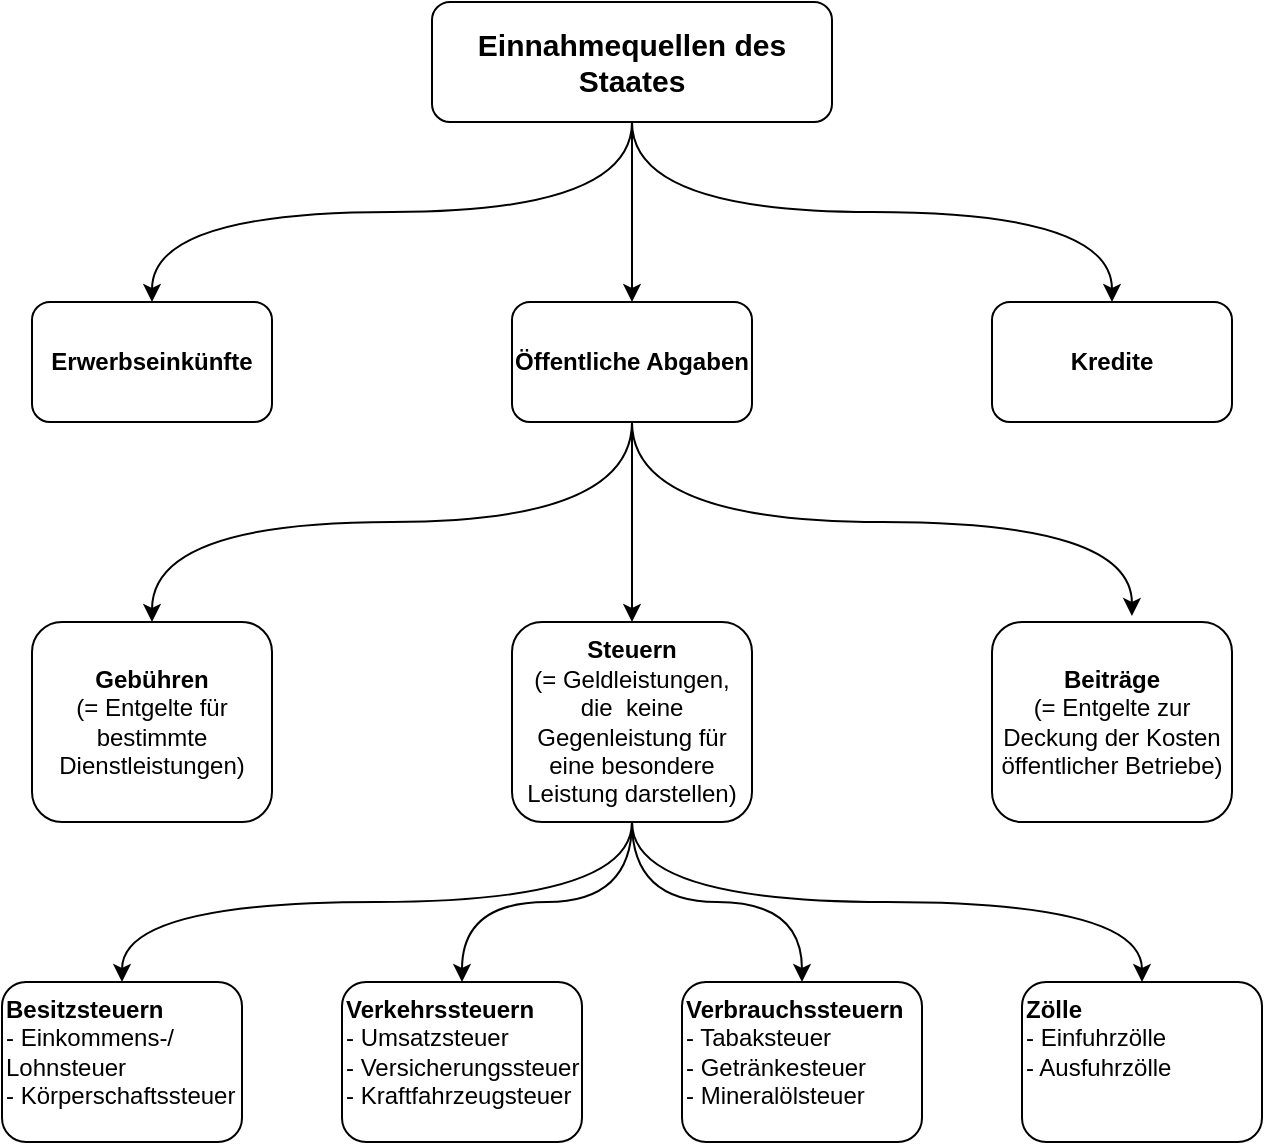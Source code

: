 <mxfile version="14.4.2" type="device"><diagram id="DHFTkxx6taJ33xNlMea1" name="Page-1"><mxGraphModel dx="1422" dy="769" grid="1" gridSize="10" guides="1" tooltips="1" connect="1" arrows="1" fold="1" page="1" pageScale="1" pageWidth="850" pageHeight="1100" math="0" shadow="0"><root><mxCell id="0"/><mxCell id="1" parent="0"/><mxCell id="aGwRu4hp2SujieT0Q38O-8" style="edgeStyle=orthogonalEdgeStyle;rounded=0;orthogonalLoop=1;jettySize=auto;html=1;exitX=0.5;exitY=1;exitDx=0;exitDy=0;entryX=0.5;entryY=0;entryDx=0;entryDy=0;" edge="1" parent="1" source="aGwRu4hp2SujieT0Q38O-1" target="aGwRu4hp2SujieT0Q38O-3"><mxGeometry relative="1" as="geometry"/></mxCell><mxCell id="aGwRu4hp2SujieT0Q38O-9" style="edgeStyle=orthogonalEdgeStyle;rounded=0;orthogonalLoop=1;jettySize=auto;html=1;exitX=0.5;exitY=1;exitDx=0;exitDy=0;entryX=0.5;entryY=0;entryDx=0;entryDy=0;curved=1;" edge="1" parent="1" source="aGwRu4hp2SujieT0Q38O-1" target="aGwRu4hp2SujieT0Q38O-2"><mxGeometry relative="1" as="geometry"/></mxCell><mxCell id="aGwRu4hp2SujieT0Q38O-10" style="edgeStyle=orthogonalEdgeStyle;rounded=0;orthogonalLoop=1;jettySize=auto;html=1;exitX=0.5;exitY=1;exitDx=0;exitDy=0;entryX=0.5;entryY=0;entryDx=0;entryDy=0;curved=1;" edge="1" parent="1" source="aGwRu4hp2SujieT0Q38O-1" target="aGwRu4hp2SujieT0Q38O-4"><mxGeometry relative="1" as="geometry"/></mxCell><mxCell id="aGwRu4hp2SujieT0Q38O-1" value="&lt;font style=&quot;font-size: 15px&quot;&gt;&lt;b&gt;Einnahmequellen des Staates&lt;/b&gt;&lt;/font&gt;" style="rounded=1;whiteSpace=wrap;html=1;" vertex="1" parent="1"><mxGeometry x="300" y="20" width="200" height="60" as="geometry"/></mxCell><mxCell id="aGwRu4hp2SujieT0Q38O-2" value="&lt;b&gt;Erwerbseinkünfte&lt;/b&gt;" style="rounded=1;whiteSpace=wrap;html=1;" vertex="1" parent="1"><mxGeometry x="100" y="170" width="120" height="60" as="geometry"/></mxCell><mxCell id="aGwRu4hp2SujieT0Q38O-11" style="edgeStyle=orthogonalEdgeStyle;rounded=0;orthogonalLoop=1;jettySize=auto;html=1;exitX=0.5;exitY=1;exitDx=0;exitDy=0;entryX=0.5;entryY=0;entryDx=0;entryDy=0;" edge="1" parent="1" source="aGwRu4hp2SujieT0Q38O-3" target="aGwRu4hp2SujieT0Q38O-6"><mxGeometry relative="1" as="geometry"/></mxCell><mxCell id="aGwRu4hp2SujieT0Q38O-12" style="edgeStyle=orthogonalEdgeStyle;rounded=0;orthogonalLoop=1;jettySize=auto;html=1;exitX=0.5;exitY=1;exitDx=0;exitDy=0;entryX=0.5;entryY=0;entryDx=0;entryDy=0;curved=1;" edge="1" parent="1" source="aGwRu4hp2SujieT0Q38O-3" target="aGwRu4hp2SujieT0Q38O-5"><mxGeometry relative="1" as="geometry"/></mxCell><mxCell id="aGwRu4hp2SujieT0Q38O-13" style="edgeStyle=orthogonalEdgeStyle;rounded=0;orthogonalLoop=1;jettySize=auto;html=1;exitX=0.5;exitY=1;exitDx=0;exitDy=0;entryX=0.583;entryY=-0.03;entryDx=0;entryDy=0;entryPerimeter=0;curved=1;" edge="1" parent="1" source="aGwRu4hp2SujieT0Q38O-3" target="aGwRu4hp2SujieT0Q38O-7"><mxGeometry relative="1" as="geometry"/></mxCell><mxCell id="aGwRu4hp2SujieT0Q38O-3" value="&lt;b&gt;Öffentliche Abgaben&lt;/b&gt;" style="rounded=1;whiteSpace=wrap;html=1;" vertex="1" parent="1"><mxGeometry x="340" y="170" width="120" height="60" as="geometry"/></mxCell><mxCell id="aGwRu4hp2SujieT0Q38O-4" value="&lt;b&gt;Kredite&lt;/b&gt;" style="rounded=1;whiteSpace=wrap;html=1;" vertex="1" parent="1"><mxGeometry x="580" y="170" width="120" height="60" as="geometry"/></mxCell><mxCell id="aGwRu4hp2SujieT0Q38O-5" value="&lt;div&gt;&lt;b&gt;Gebühren&lt;/b&gt;&lt;/div&gt;(= Entgelte für bestimmte Dienstleistungen)" style="rounded=1;whiteSpace=wrap;html=1;" vertex="1" parent="1"><mxGeometry x="100" y="330" width="120" height="100" as="geometry"/></mxCell><mxCell id="aGwRu4hp2SujieT0Q38O-18" style="edgeStyle=orthogonalEdgeStyle;curved=1;rounded=0;orthogonalLoop=1;jettySize=auto;html=1;exitX=0.5;exitY=1;exitDx=0;exitDy=0;entryX=0.5;entryY=0;entryDx=0;entryDy=0;" edge="1" parent="1" source="aGwRu4hp2SujieT0Q38O-6" target="aGwRu4hp2SujieT0Q38O-15"><mxGeometry relative="1" as="geometry"/></mxCell><mxCell id="aGwRu4hp2SujieT0Q38O-19" style="edgeStyle=orthogonalEdgeStyle;curved=1;rounded=0;orthogonalLoop=1;jettySize=auto;html=1;exitX=0.5;exitY=1;exitDx=0;exitDy=0;" edge="1" parent="1" source="aGwRu4hp2SujieT0Q38O-6" target="aGwRu4hp2SujieT0Q38O-16"><mxGeometry relative="1" as="geometry"/></mxCell><mxCell id="aGwRu4hp2SujieT0Q38O-20" style="edgeStyle=orthogonalEdgeStyle;curved=1;rounded=0;orthogonalLoop=1;jettySize=auto;html=1;exitX=0.5;exitY=1;exitDx=0;exitDy=0;entryX=0.5;entryY=0;entryDx=0;entryDy=0;" edge="1" parent="1" source="aGwRu4hp2SujieT0Q38O-6" target="aGwRu4hp2SujieT0Q38O-17"><mxGeometry relative="1" as="geometry"/></mxCell><mxCell id="aGwRu4hp2SujieT0Q38O-21" style="edgeStyle=orthogonalEdgeStyle;curved=1;rounded=0;orthogonalLoop=1;jettySize=auto;html=1;exitX=0.5;exitY=1;exitDx=0;exitDy=0;entryX=0.5;entryY=0;entryDx=0;entryDy=0;" edge="1" parent="1" source="aGwRu4hp2SujieT0Q38O-6" target="aGwRu4hp2SujieT0Q38O-14"><mxGeometry relative="1" as="geometry"/></mxCell><mxCell id="aGwRu4hp2SujieT0Q38O-6" value="&lt;div&gt;&lt;b&gt;Steuern&lt;/b&gt;&lt;/div&gt;(= Geldleistungen, die&amp;nbsp; keine Gegenleistung für eine besondere Leistung darstellen)" style="rounded=1;whiteSpace=wrap;html=1;" vertex="1" parent="1"><mxGeometry x="340" y="330" width="120" height="100" as="geometry"/></mxCell><mxCell id="aGwRu4hp2SujieT0Q38O-7" value="&lt;div&gt;&lt;b&gt;Beiträge&lt;/b&gt;&lt;/div&gt;(= Entgelte zur Deckung der Kosten öffentlicher Betriebe)" style="rounded=1;whiteSpace=wrap;html=1;" vertex="1" parent="1"><mxGeometry x="580" y="330" width="120" height="100" as="geometry"/></mxCell><mxCell id="aGwRu4hp2SujieT0Q38O-14" value="&lt;div&gt;&lt;b&gt;Besitzsteuern&lt;/b&gt;&lt;/div&gt;&lt;div&gt;- Einkommens-/ Lohnsteuer&lt;/div&gt;&lt;div&gt;- Körperschaftssteuer&lt;br&gt;&lt;/div&gt;" style="rounded=1;whiteSpace=wrap;html=1;align=left;verticalAlign=top;" vertex="1" parent="1"><mxGeometry x="85" y="510" width="120" height="80" as="geometry"/></mxCell><mxCell id="aGwRu4hp2SujieT0Q38O-15" value="&lt;div&gt;&lt;b&gt;Verkehrssteuern&lt;/b&gt;&lt;/div&gt;&lt;div&gt;- Umsatzsteuer&lt;/div&gt;&lt;div&gt;- Versicherungssteuer&lt;/div&gt;&lt;div&gt;- Kraftfahrzeugsteuer&lt;br&gt;&lt;/div&gt;" style="rounded=1;whiteSpace=wrap;html=1;align=left;verticalAlign=top;" vertex="1" parent="1"><mxGeometry x="255" y="510" width="120" height="80" as="geometry"/></mxCell><mxCell id="aGwRu4hp2SujieT0Q38O-16" value="&lt;div&gt;&lt;b&gt;Verbrauchssteuern&lt;/b&gt;&lt;/div&gt;&lt;div&gt;- Tabaksteuer&lt;/div&gt;&lt;div&gt;- Getränkesteuer&lt;/div&gt;&lt;div&gt;- Mineralölsteuer&lt;br&gt;&lt;/div&gt;" style="rounded=1;whiteSpace=wrap;html=1;align=left;verticalAlign=top;" vertex="1" parent="1"><mxGeometry x="425" y="510" width="120" height="80" as="geometry"/></mxCell><mxCell id="aGwRu4hp2SujieT0Q38O-17" value="&lt;div&gt;&lt;b&gt;Zölle&lt;/b&gt;&lt;/div&gt;&lt;div&gt;- Einfuhrzölle&lt;/div&gt;&lt;div&gt;- Ausfuhrzölle&lt;br&gt;&lt;/div&gt;" style="rounded=1;whiteSpace=wrap;html=1;align=left;verticalAlign=top;" vertex="1" parent="1"><mxGeometry x="595" y="510" width="120" height="80" as="geometry"/></mxCell></root></mxGraphModel></diagram></mxfile>